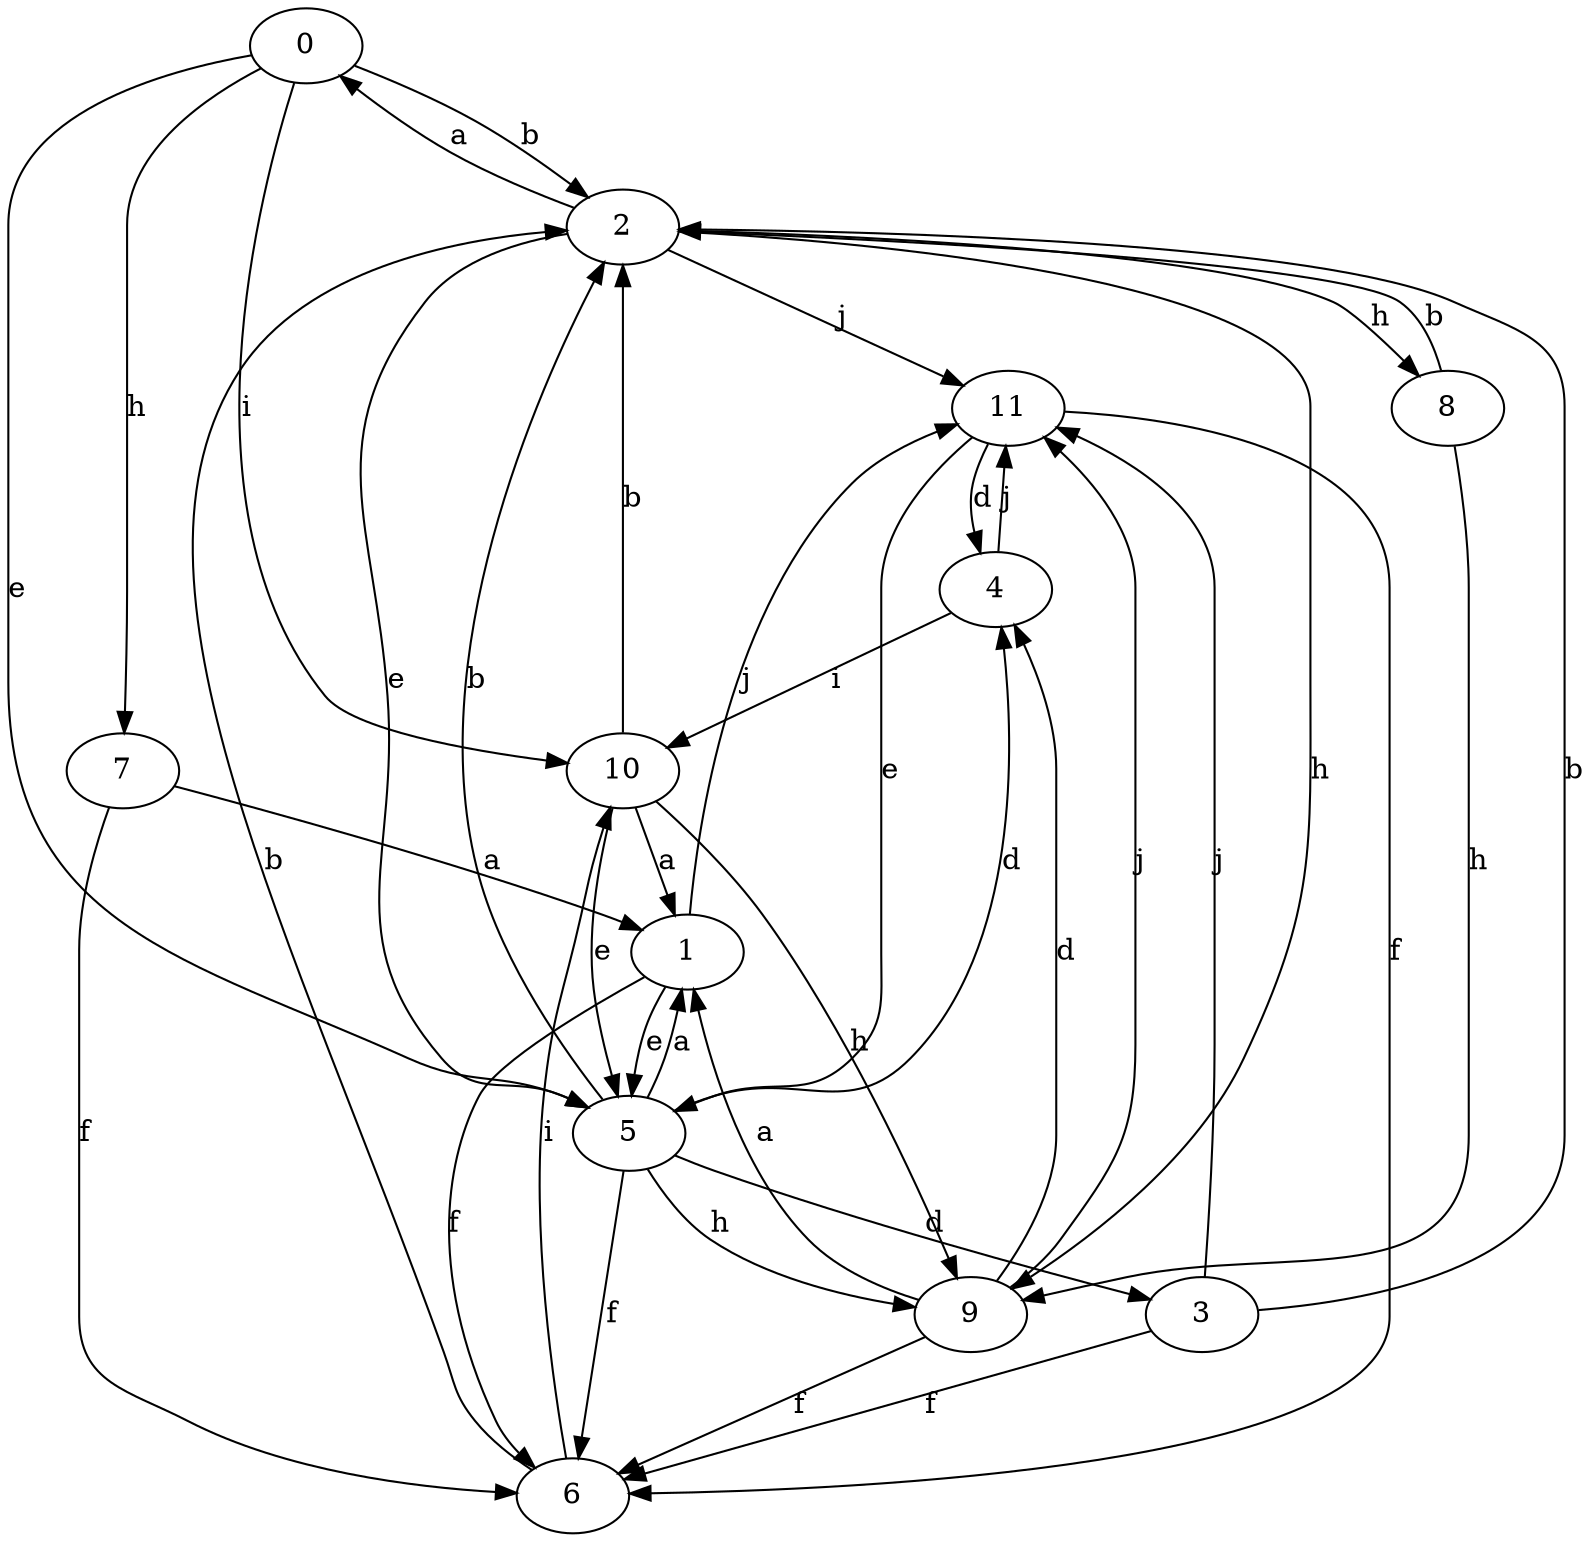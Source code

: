 strict digraph  {
0;
1;
2;
3;
4;
5;
6;
7;
8;
9;
10;
11;
0 -> 2  [label=b];
0 -> 5  [label=e];
0 -> 7  [label=h];
0 -> 10  [label=i];
1 -> 5  [label=e];
1 -> 6  [label=f];
1 -> 11  [label=j];
2 -> 0  [label=a];
2 -> 5  [label=e];
2 -> 8  [label=h];
2 -> 9  [label=h];
2 -> 11  [label=j];
3 -> 2  [label=b];
3 -> 6  [label=f];
3 -> 11  [label=j];
4 -> 10  [label=i];
4 -> 11  [label=j];
5 -> 1  [label=a];
5 -> 2  [label=b];
5 -> 3  [label=d];
5 -> 4  [label=d];
5 -> 6  [label=f];
5 -> 9  [label=h];
6 -> 2  [label=b];
6 -> 10  [label=i];
7 -> 1  [label=a];
7 -> 6  [label=f];
8 -> 2  [label=b];
8 -> 9  [label=h];
9 -> 1  [label=a];
9 -> 4  [label=d];
9 -> 6  [label=f];
9 -> 11  [label=j];
10 -> 1  [label=a];
10 -> 2  [label=b];
10 -> 5  [label=e];
10 -> 9  [label=h];
11 -> 4  [label=d];
11 -> 5  [label=e];
11 -> 6  [label=f];
}
